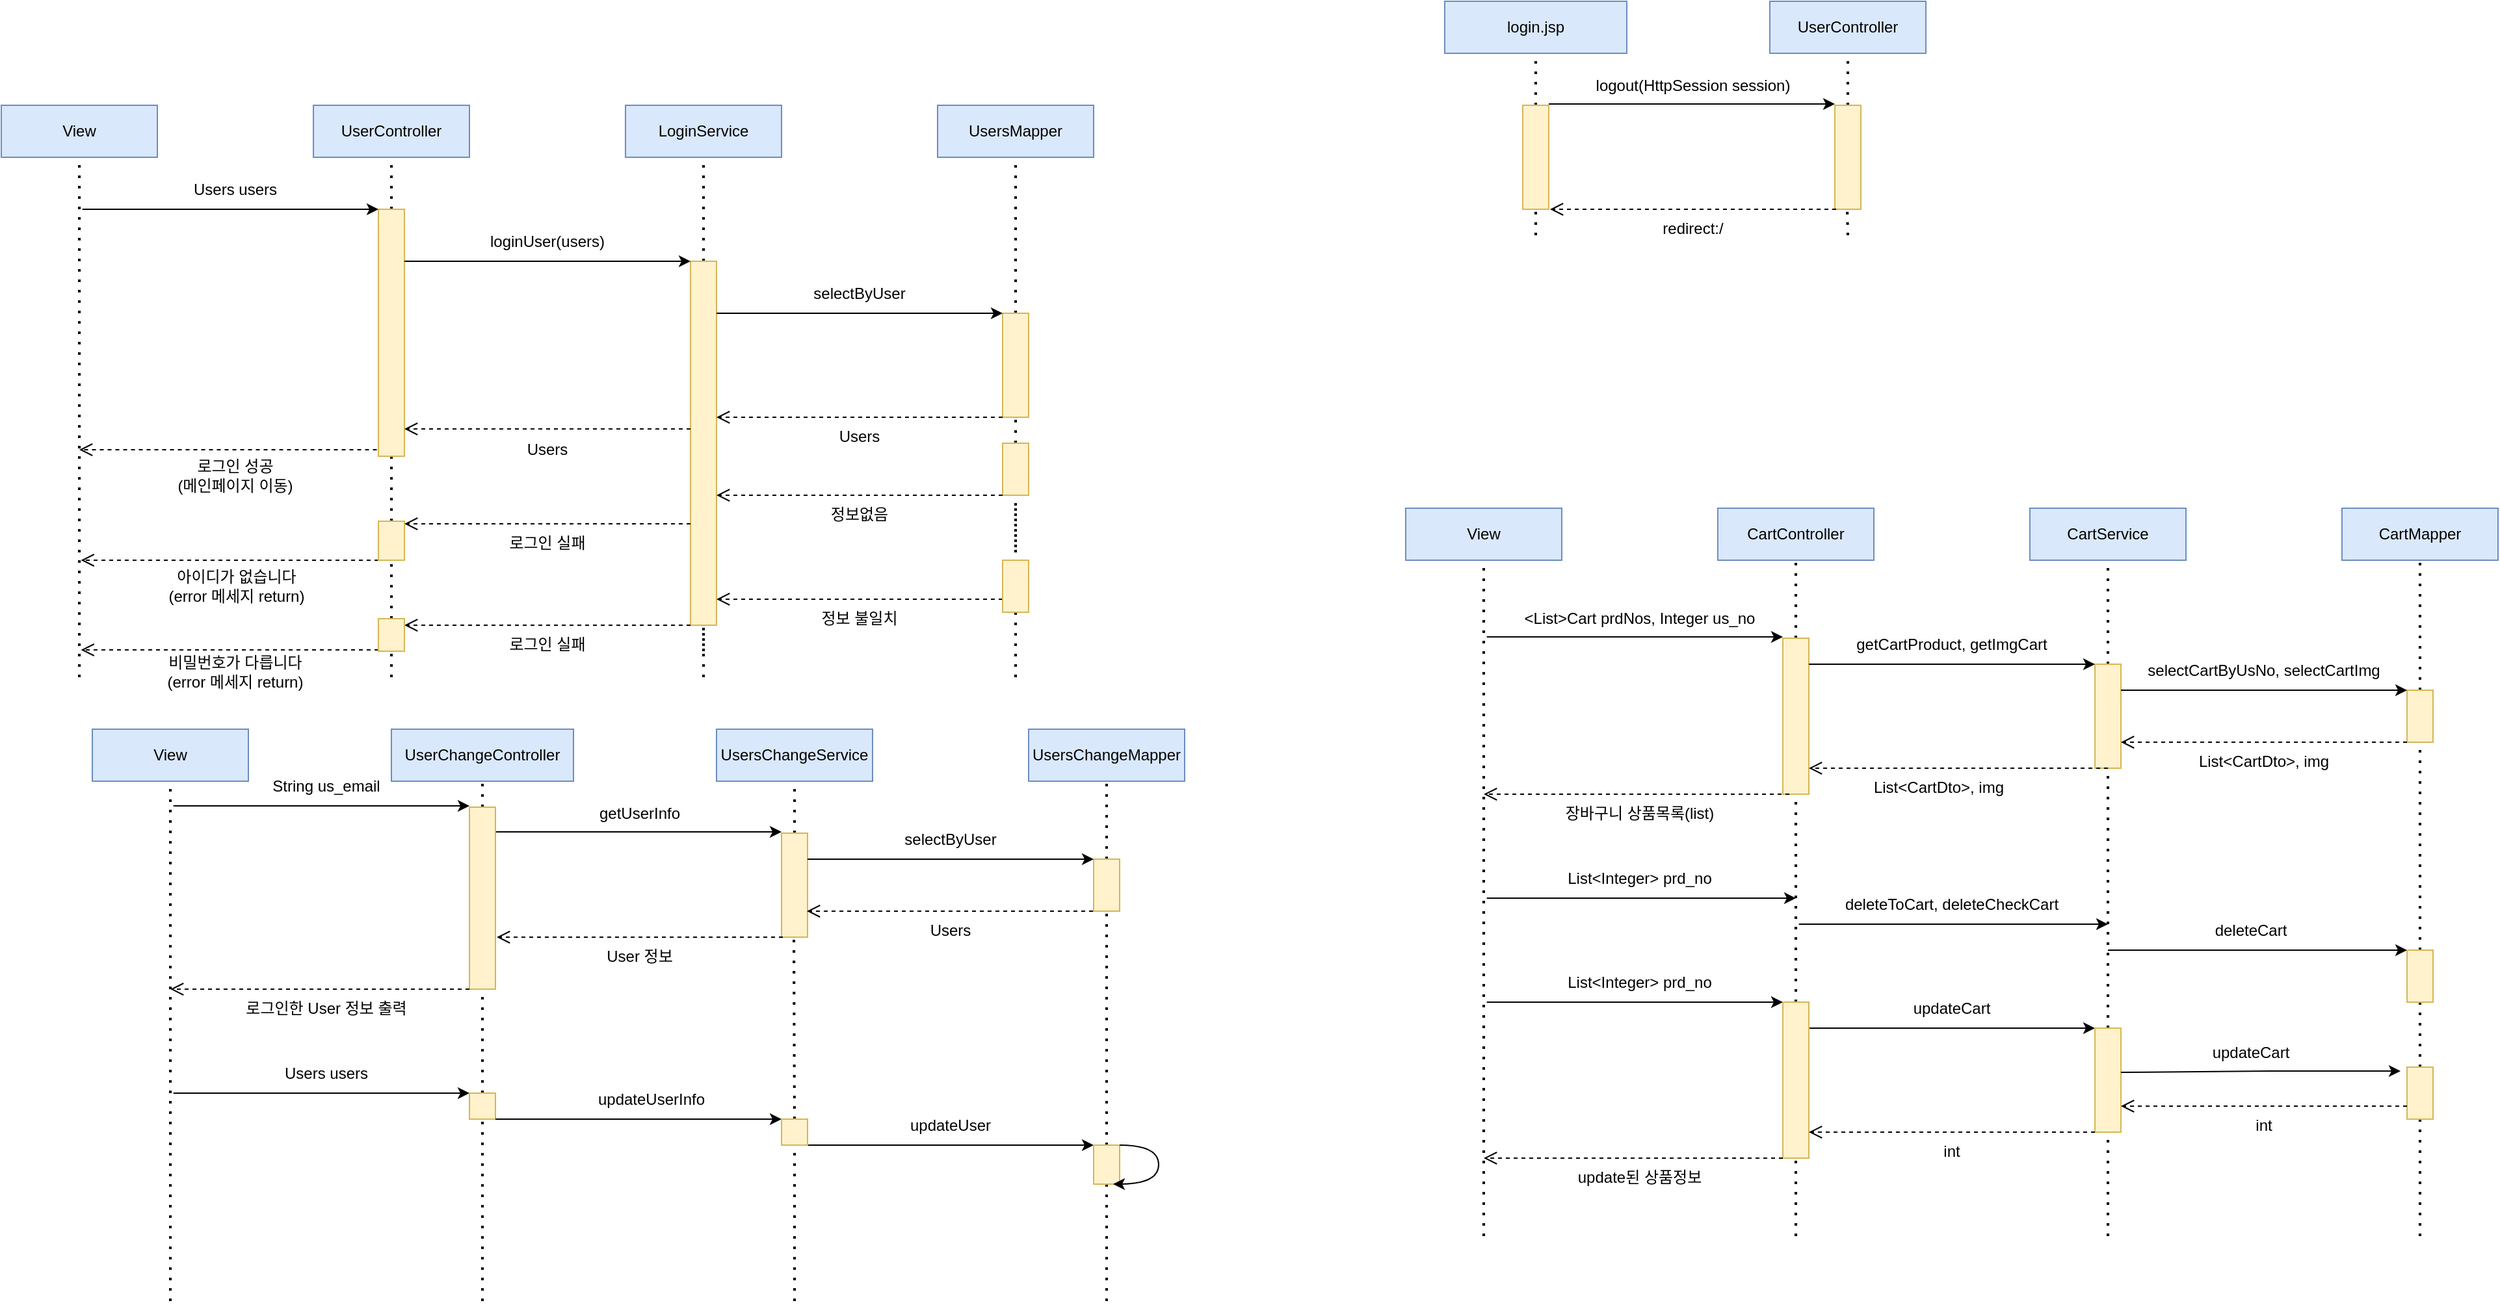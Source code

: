 <mxfile version="21.6.9" type="github">
  <diagram name="Page-1" id="2YBvvXClWsGukQMizWep">
    <mxGraphModel dx="1285" dy="784" grid="1" gridSize="10" guides="1" tooltips="1" connect="1" arrows="1" fold="1" page="1" pageScale="1" pageWidth="850" pageHeight="1100" math="0" shadow="0">
      <root>
        <mxCell id="0" />
        <mxCell id="1" parent="0" />
        <mxCell id="jkgpKAzK2Gz1Cb7kaW0K-112" value="View" style="rounded=0;whiteSpace=wrap;html=1;fillColor=#dae8fc;strokeColor=#6c8ebf;" parent="1" vertex="1">
          <mxGeometry x="1090" y="470" width="120" height="40" as="geometry" />
        </mxCell>
        <mxCell id="jkgpKAzK2Gz1Cb7kaW0K-113" value="" style="endArrow=none;dashed=1;html=1;dashPattern=1 3;strokeWidth=2;rounded=0;entryX=0.5;entryY=1;entryDx=0;entryDy=0;" parent="1" target="jkgpKAzK2Gz1Cb7kaW0K-112" edge="1">
          <mxGeometry width="50" height="50" relative="1" as="geometry">
            <mxPoint x="1150" y="1030" as="sourcePoint" />
            <mxPoint x="1450" y="560" as="targetPoint" />
          </mxGeometry>
        </mxCell>
        <mxCell id="jkgpKAzK2Gz1Cb7kaW0K-114" value="CartController" style="rounded=0;whiteSpace=wrap;html=1;fillColor=#dae8fc;strokeColor=#6c8ebf;" parent="1" vertex="1">
          <mxGeometry x="1330" y="470" width="120" height="40" as="geometry" />
        </mxCell>
        <mxCell id="jkgpKAzK2Gz1Cb7kaW0K-115" value="" style="endArrow=none;dashed=1;html=1;dashPattern=1 3;strokeWidth=2;rounded=0;entryX=0.5;entryY=1;entryDx=0;entryDy=0;" parent="1" source="jkgpKAzK2Gz1Cb7kaW0K-151" target="jkgpKAzK2Gz1Cb7kaW0K-114" edge="1">
          <mxGeometry width="50" height="50" relative="1" as="geometry">
            <mxPoint x="1390" y="1030" as="sourcePoint" />
            <mxPoint x="1690" y="560" as="targetPoint" />
          </mxGeometry>
        </mxCell>
        <mxCell id="jkgpKAzK2Gz1Cb7kaW0K-116" value="CartService" style="rounded=0;whiteSpace=wrap;html=1;fillColor=#dae8fc;strokeColor=#6c8ebf;" parent="1" vertex="1">
          <mxGeometry x="1570" y="470" width="120" height="40" as="geometry" />
        </mxCell>
        <mxCell id="jkgpKAzK2Gz1Cb7kaW0K-117" value="" style="endArrow=none;dashed=1;html=1;dashPattern=1 3;strokeWidth=2;rounded=0;entryX=0.5;entryY=1;entryDx=0;entryDy=0;" parent="1" source="jkgpKAzK2Gz1Cb7kaW0K-122" target="jkgpKAzK2Gz1Cb7kaW0K-116" edge="1">
          <mxGeometry width="50" height="50" relative="1" as="geometry">
            <mxPoint x="1630" y="830" as="sourcePoint" />
            <mxPoint x="1930" y="560" as="targetPoint" />
          </mxGeometry>
        </mxCell>
        <mxCell id="jkgpKAzK2Gz1Cb7kaW0K-118" value="CartMapper" style="rounded=0;whiteSpace=wrap;html=1;fillColor=#dae8fc;strokeColor=#6c8ebf;" parent="1" vertex="1">
          <mxGeometry x="1810" y="470" width="120" height="40" as="geometry" />
        </mxCell>
        <mxCell id="jkgpKAzK2Gz1Cb7kaW0K-119" value="" style="endArrow=none;dashed=1;html=1;dashPattern=1 3;strokeWidth=2;rounded=0;entryX=0.5;entryY=1;entryDx=0;entryDy=0;" parent="1" source="jkgpKAzK2Gz1Cb7kaW0K-124" target="jkgpKAzK2Gz1Cb7kaW0K-118" edge="1">
          <mxGeometry width="50" height="50" relative="1" as="geometry">
            <mxPoint x="1870" y="830" as="sourcePoint" />
            <mxPoint x="2170" y="560" as="targetPoint" />
          </mxGeometry>
        </mxCell>
        <mxCell id="jkgpKAzK2Gz1Cb7kaW0K-120" value="" style="rounded=0;whiteSpace=wrap;html=1;fillColor=#fff2cc;strokeColor=#d6b656;" parent="1" vertex="1">
          <mxGeometry x="1380" y="570" width="20" height="120" as="geometry" />
        </mxCell>
        <mxCell id="jkgpKAzK2Gz1Cb7kaW0K-121" value="" style="endArrow=none;dashed=1;html=1;dashPattern=1 3;strokeWidth=2;rounded=0;entryX=0.5;entryY=1;entryDx=0;entryDy=0;" parent="1" source="jkgpKAzK2Gz1Cb7kaW0K-153" target="jkgpKAzK2Gz1Cb7kaW0K-122" edge="1">
          <mxGeometry width="50" height="50" relative="1" as="geometry">
            <mxPoint x="1630" y="1030" as="sourcePoint" />
            <mxPoint x="1630" y="510" as="targetPoint" />
          </mxGeometry>
        </mxCell>
        <mxCell id="jkgpKAzK2Gz1Cb7kaW0K-122" value="" style="rounded=0;whiteSpace=wrap;html=1;fillColor=#fff2cc;strokeColor=#d6b656;" parent="1" vertex="1">
          <mxGeometry x="1620" y="590" width="20" height="80" as="geometry" />
        </mxCell>
        <mxCell id="jkgpKAzK2Gz1Cb7kaW0K-123" value="" style="endArrow=none;dashed=1;html=1;dashPattern=1 3;strokeWidth=2;rounded=0;entryX=0.5;entryY=1;entryDx=0;entryDy=0;" parent="1" source="jkgpKAzK2Gz1Cb7kaW0K-143" target="jkgpKAzK2Gz1Cb7kaW0K-124" edge="1">
          <mxGeometry width="50" height="50" relative="1" as="geometry">
            <mxPoint x="1870" y="910" as="sourcePoint" />
            <mxPoint x="1870" y="510" as="targetPoint" />
          </mxGeometry>
        </mxCell>
        <mxCell id="jkgpKAzK2Gz1Cb7kaW0K-124" value="" style="rounded=0;whiteSpace=wrap;html=1;fillColor=#fff2cc;strokeColor=#d6b656;" parent="1" vertex="1">
          <mxGeometry x="1860" y="610" width="20" height="40" as="geometry" />
        </mxCell>
        <mxCell id="jkgpKAzK2Gz1Cb7kaW0K-125" value="" style="endArrow=classic;html=1;rounded=0;entryX=-0.117;entryY=0.071;entryDx=0;entryDy=0;entryPerimeter=0;" parent="1" edge="1">
          <mxGeometry width="50" height="50" relative="1" as="geometry">
            <mxPoint x="1152.34" y="569" as="sourcePoint" />
            <mxPoint x="1380.0" y="569.04" as="targetPoint" />
          </mxGeometry>
        </mxCell>
        <mxCell id="jkgpKAzK2Gz1Cb7kaW0K-126" value="" style="endArrow=classic;html=1;rounded=0;entryX=-0.117;entryY=0.071;entryDx=0;entryDy=0;entryPerimeter=0;" parent="1" edge="1">
          <mxGeometry width="50" height="50" relative="1" as="geometry">
            <mxPoint x="1400" y="590" as="sourcePoint" />
            <mxPoint x="1620.0" y="590.04" as="targetPoint" />
          </mxGeometry>
        </mxCell>
        <mxCell id="jkgpKAzK2Gz1Cb7kaW0K-127" value="" style="endArrow=classic;html=1;rounded=0;entryX=-0.117;entryY=0.071;entryDx=0;entryDy=0;entryPerimeter=0;" parent="1" edge="1">
          <mxGeometry width="50" height="50" relative="1" as="geometry">
            <mxPoint x="1640" y="610" as="sourcePoint" />
            <mxPoint x="1860.0" y="610.04" as="targetPoint" />
          </mxGeometry>
        </mxCell>
        <mxCell id="jkgpKAzK2Gz1Cb7kaW0K-128" value="" style="html=1;verticalAlign=bottom;endArrow=open;dashed=1;endSize=8;edgeStyle=elbowEdgeStyle;elbow=vertical;curved=0;rounded=0;" parent="1" edge="1">
          <mxGeometry relative="1" as="geometry">
            <mxPoint x="1860" y="650" as="sourcePoint" />
            <mxPoint x="1640" y="650" as="targetPoint" />
          </mxGeometry>
        </mxCell>
        <mxCell id="jkgpKAzK2Gz1Cb7kaW0K-129" value="" style="html=1;verticalAlign=bottom;endArrow=open;dashed=1;endSize=8;edgeStyle=elbowEdgeStyle;elbow=vertical;curved=0;rounded=0;entryX=0;entryY=0;entryDx=0;entryDy=0;" parent="1" target="jkgpKAzK2Gz1Cb7kaW0K-135" edge="1">
          <mxGeometry relative="1" as="geometry">
            <mxPoint x="1630" y="670" as="sourcePoint" />
            <mxPoint x="1410" y="670" as="targetPoint" />
          </mxGeometry>
        </mxCell>
        <mxCell id="jkgpKAzK2Gz1Cb7kaW0K-130" value="" style="html=1;verticalAlign=bottom;endArrow=open;dashed=1;endSize=8;edgeStyle=elbowEdgeStyle;elbow=vertical;curved=0;rounded=0;exitX=0.25;exitY=1;exitDx=0;exitDy=0;" parent="1" source="jkgpKAzK2Gz1Cb7kaW0K-120" edge="1">
          <mxGeometry relative="1" as="geometry">
            <mxPoint x="1370" y="790" as="sourcePoint" />
            <mxPoint x="1150" y="690" as="targetPoint" />
          </mxGeometry>
        </mxCell>
        <mxCell id="jkgpKAzK2Gz1Cb7kaW0K-131" value="getCartProduct, getImgCart" style="text;strokeColor=none;align=center;fillColor=none;html=1;verticalAlign=middle;whiteSpace=wrap;rounded=0;" parent="1" vertex="1">
          <mxGeometry x="1410" y="560" width="200" height="30" as="geometry" />
        </mxCell>
        <mxCell id="jkgpKAzK2Gz1Cb7kaW0K-132" value="&amp;lt;List&amp;gt;Cart prdNos, Integer us_no" style="text;strokeColor=none;align=center;fillColor=none;html=1;verticalAlign=middle;whiteSpace=wrap;rounded=0;" parent="1" vertex="1">
          <mxGeometry x="1170" y="540" width="200" height="30" as="geometry" />
        </mxCell>
        <mxCell id="jkgpKAzK2Gz1Cb7kaW0K-133" value="selectCartByUsNo,&amp;nbsp;selectCartImg" style="text;strokeColor=none;align=center;fillColor=none;html=1;verticalAlign=middle;whiteSpace=wrap;rounded=0;" parent="1" vertex="1">
          <mxGeometry x="1650" y="580" width="200" height="30" as="geometry" />
        </mxCell>
        <mxCell id="jkgpKAzK2Gz1Cb7kaW0K-134" value="List&amp;lt;CartDto&amp;gt;, img" style="text;strokeColor=none;align=center;fillColor=none;html=1;verticalAlign=middle;whiteSpace=wrap;rounded=0;" parent="1" vertex="1">
          <mxGeometry x="1650" y="650" width="200" height="30" as="geometry" />
        </mxCell>
        <mxCell id="jkgpKAzK2Gz1Cb7kaW0K-135" value="List&amp;lt;CartDto&amp;gt;, img" style="text;strokeColor=none;align=center;fillColor=none;html=1;verticalAlign=middle;whiteSpace=wrap;rounded=0;rotation=0;" parent="1" vertex="1">
          <mxGeometry x="1400" y="670" width="200" height="30" as="geometry" />
        </mxCell>
        <mxCell id="jkgpKAzK2Gz1Cb7kaW0K-136" value="장바구니 상품목록(list)" style="text;strokeColor=none;align=center;fillColor=none;html=1;verticalAlign=middle;whiteSpace=wrap;rounded=0;" parent="1" vertex="1">
          <mxGeometry x="1170" y="690" width="200" height="30" as="geometry" />
        </mxCell>
        <mxCell id="jkgpKAzK2Gz1Cb7kaW0K-137" value="" style="endArrow=classic;html=1;rounded=0;" parent="1" edge="1">
          <mxGeometry width="50" height="50" relative="1" as="geometry">
            <mxPoint x="1152.34" y="770" as="sourcePoint" />
            <mxPoint x="1390" y="770" as="targetPoint" />
          </mxGeometry>
        </mxCell>
        <mxCell id="jkgpKAzK2Gz1Cb7kaW0K-138" value="List&amp;lt;Integer&amp;gt; prd_no" style="text;strokeColor=none;align=center;fillColor=none;html=1;verticalAlign=middle;whiteSpace=wrap;rounded=0;" parent="1" vertex="1">
          <mxGeometry x="1170" y="820" width="200" height="30" as="geometry" />
        </mxCell>
        <mxCell id="jkgpKAzK2Gz1Cb7kaW0K-139" value="" style="endArrow=classic;html=1;rounded=0;" parent="1" edge="1">
          <mxGeometry width="50" height="50" relative="1" as="geometry">
            <mxPoint x="1392.34" y="790" as="sourcePoint" />
            <mxPoint x="1630" y="790" as="targetPoint" />
          </mxGeometry>
        </mxCell>
        <mxCell id="jkgpKAzK2Gz1Cb7kaW0K-140" value="deleteToCart,&amp;nbsp;deleteCheckCart" style="text;strokeColor=none;align=center;fillColor=none;html=1;verticalAlign=middle;whiteSpace=wrap;rounded=0;" parent="1" vertex="1">
          <mxGeometry x="1410" y="760" width="200" height="30" as="geometry" />
        </mxCell>
        <mxCell id="jkgpKAzK2Gz1Cb7kaW0K-141" value="" style="endArrow=classic;html=1;rounded=0;entryX=0;entryY=0;entryDx=0;entryDy=0;" parent="1" edge="1">
          <mxGeometry width="50" height="50" relative="1" as="geometry">
            <mxPoint x="1630" y="810" as="sourcePoint" />
            <mxPoint x="1860" y="810" as="targetPoint" />
            <Array as="points">
              <mxPoint x="1760" y="810" />
            </Array>
          </mxGeometry>
        </mxCell>
        <mxCell id="jkgpKAzK2Gz1Cb7kaW0K-142" value="" style="endArrow=none;dashed=1;html=1;dashPattern=1 3;strokeWidth=2;rounded=0;entryX=0.5;entryY=1;entryDx=0;entryDy=0;" parent="1" source="jkgpKAzK2Gz1Cb7kaW0K-155" target="jkgpKAzK2Gz1Cb7kaW0K-143" edge="1">
          <mxGeometry width="50" height="50" relative="1" as="geometry">
            <mxPoint x="1870" y="1030" as="sourcePoint" />
            <mxPoint x="1870" y="650" as="targetPoint" />
          </mxGeometry>
        </mxCell>
        <mxCell id="jkgpKAzK2Gz1Cb7kaW0K-143" value="" style="rounded=0;whiteSpace=wrap;html=1;fillColor=#fff2cc;strokeColor=#d6b656;" parent="1" vertex="1">
          <mxGeometry x="1860" y="810" width="20" height="40" as="geometry" />
        </mxCell>
        <mxCell id="jkgpKAzK2Gz1Cb7kaW0K-144" value="deleteCart" style="text;strokeColor=none;align=center;fillColor=none;html=1;verticalAlign=middle;whiteSpace=wrap;rounded=0;" parent="1" vertex="1">
          <mxGeometry x="1640" y="780" width="200" height="30" as="geometry" />
        </mxCell>
        <mxCell id="jkgpKAzK2Gz1Cb7kaW0K-145" value="" style="endArrow=classic;html=1;rounded=0;" parent="1" edge="1">
          <mxGeometry width="50" height="50" relative="1" as="geometry">
            <mxPoint x="1152.34" y="850" as="sourcePoint" />
            <mxPoint x="1380" y="850" as="targetPoint" />
          </mxGeometry>
        </mxCell>
        <mxCell id="jkgpKAzK2Gz1Cb7kaW0K-146" value="" style="endArrow=classic;html=1;rounded=0;" parent="1" edge="1">
          <mxGeometry width="50" height="50" relative="1" as="geometry">
            <mxPoint x="1400" y="870" as="sourcePoint" />
            <mxPoint x="1620" y="870" as="targetPoint" />
          </mxGeometry>
        </mxCell>
        <mxCell id="jkgpKAzK2Gz1Cb7kaW0K-147" value="updateCart" style="text;strokeColor=none;align=center;fillColor=none;html=1;verticalAlign=middle;whiteSpace=wrap;rounded=0;" parent="1" vertex="1">
          <mxGeometry x="1410" y="840" width="200" height="30" as="geometry" />
        </mxCell>
        <mxCell id="jkgpKAzK2Gz1Cb7kaW0K-148" value="updateCart" style="text;strokeColor=none;align=center;fillColor=none;html=1;verticalAlign=middle;whiteSpace=wrap;rounded=0;" parent="1" vertex="1">
          <mxGeometry x="1640" y="874" width="200" height="30" as="geometry" />
        </mxCell>
        <mxCell id="jkgpKAzK2Gz1Cb7kaW0K-149" value="List&amp;lt;Integer&amp;gt; prd_no" style="text;strokeColor=none;align=center;fillColor=none;html=1;verticalAlign=middle;whiteSpace=wrap;rounded=0;" parent="1" vertex="1">
          <mxGeometry x="1170" y="740" width="200" height="30" as="geometry" />
        </mxCell>
        <mxCell id="jkgpKAzK2Gz1Cb7kaW0K-150" value="" style="endArrow=none;dashed=1;html=1;dashPattern=1 3;strokeWidth=2;rounded=0;entryX=0.5;entryY=1;entryDx=0;entryDy=0;" parent="1" target="jkgpKAzK2Gz1Cb7kaW0K-151" edge="1">
          <mxGeometry width="50" height="50" relative="1" as="geometry">
            <mxPoint x="1390" y="1030" as="sourcePoint" />
            <mxPoint x="1390" y="510" as="targetPoint" />
          </mxGeometry>
        </mxCell>
        <mxCell id="jkgpKAzK2Gz1Cb7kaW0K-151" value="" style="rounded=0;whiteSpace=wrap;html=1;fillColor=#fff2cc;strokeColor=#d6b656;" parent="1" vertex="1">
          <mxGeometry x="1380" y="850" width="20" height="120" as="geometry" />
        </mxCell>
        <mxCell id="jkgpKAzK2Gz1Cb7kaW0K-152" value="" style="endArrow=none;dashed=1;html=1;dashPattern=1 3;strokeWidth=2;rounded=0;entryX=0.5;entryY=1;entryDx=0;entryDy=0;" parent="1" target="jkgpKAzK2Gz1Cb7kaW0K-153" edge="1">
          <mxGeometry width="50" height="50" relative="1" as="geometry">
            <mxPoint x="1630" y="1030" as="sourcePoint" />
            <mxPoint x="1630" y="670" as="targetPoint" />
          </mxGeometry>
        </mxCell>
        <mxCell id="jkgpKAzK2Gz1Cb7kaW0K-153" value="" style="rounded=0;whiteSpace=wrap;html=1;fillColor=#fff2cc;strokeColor=#d6b656;" parent="1" vertex="1">
          <mxGeometry x="1620" y="870" width="20" height="80" as="geometry" />
        </mxCell>
        <mxCell id="jkgpKAzK2Gz1Cb7kaW0K-154" value="" style="endArrow=none;dashed=1;html=1;dashPattern=1 3;strokeWidth=2;rounded=0;entryX=0.5;entryY=1;entryDx=0;entryDy=0;" parent="1" target="jkgpKAzK2Gz1Cb7kaW0K-155" edge="1">
          <mxGeometry width="50" height="50" relative="1" as="geometry">
            <mxPoint x="1870" y="1030" as="sourcePoint" />
            <mxPoint x="1870" y="850" as="targetPoint" />
          </mxGeometry>
        </mxCell>
        <mxCell id="jkgpKAzK2Gz1Cb7kaW0K-155" value="" style="rounded=0;whiteSpace=wrap;html=1;fillColor=#fff2cc;strokeColor=#d6b656;" parent="1" vertex="1">
          <mxGeometry x="1860" y="900" width="20" height="40" as="geometry" />
        </mxCell>
        <mxCell id="jkgpKAzK2Gz1Cb7kaW0K-156" value="" style="endArrow=classic;html=1;rounded=0;entryX=0;entryY=0;entryDx=0;entryDy=0;" parent="1" edge="1">
          <mxGeometry width="50" height="50" relative="1" as="geometry">
            <mxPoint x="1640" y="904" as="sourcePoint" />
            <mxPoint x="1855" y="903" as="targetPoint" />
            <Array as="points">
              <mxPoint x="1755" y="903" />
            </Array>
          </mxGeometry>
        </mxCell>
        <mxCell id="jkgpKAzK2Gz1Cb7kaW0K-157" value="" style="html=1;verticalAlign=bottom;endArrow=open;dashed=1;endSize=8;edgeStyle=elbowEdgeStyle;elbow=vertical;curved=0;rounded=0;" parent="1" edge="1">
          <mxGeometry relative="1" as="geometry">
            <mxPoint x="1860" y="930" as="sourcePoint" />
            <mxPoint x="1640" y="930" as="targetPoint" />
          </mxGeometry>
        </mxCell>
        <mxCell id="jkgpKAzK2Gz1Cb7kaW0K-158" value="int" style="text;strokeColor=none;align=center;fillColor=none;html=1;verticalAlign=middle;whiteSpace=wrap;rounded=0;" parent="1" vertex="1">
          <mxGeometry x="1650" y="930" width="200" height="30" as="geometry" />
        </mxCell>
        <mxCell id="jkgpKAzK2Gz1Cb7kaW0K-159" value="" style="html=1;verticalAlign=bottom;endArrow=open;dashed=1;endSize=8;edgeStyle=elbowEdgeStyle;elbow=vertical;curved=0;rounded=0;" parent="1" edge="1">
          <mxGeometry relative="1" as="geometry">
            <mxPoint x="1620" y="950" as="sourcePoint" />
            <mxPoint x="1400" y="950" as="targetPoint" />
          </mxGeometry>
        </mxCell>
        <mxCell id="jkgpKAzK2Gz1Cb7kaW0K-160" value="int" style="text;strokeColor=none;align=center;fillColor=none;html=1;verticalAlign=middle;whiteSpace=wrap;rounded=0;" parent="1" vertex="1">
          <mxGeometry x="1410" y="950" width="200" height="30" as="geometry" />
        </mxCell>
        <mxCell id="jkgpKAzK2Gz1Cb7kaW0K-161" value="" style="html=1;verticalAlign=bottom;endArrow=open;dashed=1;endSize=8;edgeStyle=elbowEdgeStyle;elbow=vertical;curved=0;rounded=0;" parent="1" edge="1">
          <mxGeometry relative="1" as="geometry">
            <mxPoint x="1380" y="970" as="sourcePoint" />
            <mxPoint x="1150" y="970" as="targetPoint" />
          </mxGeometry>
        </mxCell>
        <mxCell id="jkgpKAzK2Gz1Cb7kaW0K-162" value="update된 상품정보" style="text;strokeColor=none;align=center;fillColor=none;html=1;verticalAlign=middle;whiteSpace=wrap;rounded=0;" parent="1" vertex="1">
          <mxGeometry x="1170" y="970" width="200" height="30" as="geometry" />
        </mxCell>
        <mxCell id="jkgpKAzK2Gz1Cb7kaW0K-163" value="View" style="rounded=0;whiteSpace=wrap;html=1;fillColor=#dae8fc;strokeColor=#6c8ebf;" parent="1" vertex="1">
          <mxGeometry x="10" y="160" width="120" height="40" as="geometry" />
        </mxCell>
        <mxCell id="jkgpKAzK2Gz1Cb7kaW0K-164" value="" style="endArrow=none;dashed=1;html=1;dashPattern=1 3;strokeWidth=2;rounded=0;entryX=0.5;entryY=1;entryDx=0;entryDy=0;" parent="1" target="jkgpKAzK2Gz1Cb7kaW0K-163" edge="1">
          <mxGeometry width="50" height="50" relative="1" as="geometry">
            <mxPoint x="70" y="600" as="sourcePoint" />
            <mxPoint x="370" y="250" as="targetPoint" />
          </mxGeometry>
        </mxCell>
        <mxCell id="jkgpKAzK2Gz1Cb7kaW0K-165" value="UserController" style="rounded=0;whiteSpace=wrap;html=1;fillColor=#dae8fc;strokeColor=#6c8ebf;" parent="1" vertex="1">
          <mxGeometry x="250" y="160" width="120" height="40" as="geometry" />
        </mxCell>
        <mxCell id="jkgpKAzK2Gz1Cb7kaW0K-166" value="" style="endArrow=none;dashed=1;html=1;dashPattern=1 3;strokeWidth=2;rounded=0;entryX=0.5;entryY=1;entryDx=0;entryDy=0;" parent="1" source="jkgpKAzK2Gz1Cb7kaW0K-247" target="jkgpKAzK2Gz1Cb7kaW0K-165" edge="1">
          <mxGeometry width="50" height="50" relative="1" as="geometry">
            <mxPoint x="310" y="600" as="sourcePoint" />
            <mxPoint x="610" y="250" as="targetPoint" />
          </mxGeometry>
        </mxCell>
        <mxCell id="jkgpKAzK2Gz1Cb7kaW0K-167" value="LoginService" style="rounded=0;whiteSpace=wrap;html=1;fillColor=#dae8fc;strokeColor=#6c8ebf;" parent="1" vertex="1">
          <mxGeometry x="490" y="160" width="120" height="40" as="geometry" />
        </mxCell>
        <mxCell id="jkgpKAzK2Gz1Cb7kaW0K-168" value="" style="endArrow=none;dashed=1;html=1;dashPattern=1 3;strokeWidth=2;rounded=0;entryX=0.5;entryY=1;entryDx=0;entryDy=0;" parent="1" source="jkgpKAzK2Gz1Cb7kaW0K-173" target="jkgpKAzK2Gz1Cb7kaW0K-167" edge="1">
          <mxGeometry width="50" height="50" relative="1" as="geometry">
            <mxPoint x="550" y="520" as="sourcePoint" />
            <mxPoint x="850" y="250" as="targetPoint" />
          </mxGeometry>
        </mxCell>
        <mxCell id="jkgpKAzK2Gz1Cb7kaW0K-169" value="UsersMapper" style="rounded=0;whiteSpace=wrap;html=1;fillColor=#dae8fc;strokeColor=#6c8ebf;" parent="1" vertex="1">
          <mxGeometry x="730" y="160" width="120" height="40" as="geometry" />
        </mxCell>
        <mxCell id="jkgpKAzK2Gz1Cb7kaW0K-170" value="" style="endArrow=none;dashed=1;html=1;dashPattern=1 3;strokeWidth=2;rounded=0;entryX=0.5;entryY=1;entryDx=0;entryDy=0;" parent="1" source="jkgpKAzK2Gz1Cb7kaW0K-175" target="jkgpKAzK2Gz1Cb7kaW0K-169" edge="1">
          <mxGeometry width="50" height="50" relative="1" as="geometry">
            <mxPoint x="790" y="520" as="sourcePoint" />
            <mxPoint x="1090" y="250" as="targetPoint" />
          </mxGeometry>
        </mxCell>
        <mxCell id="jkgpKAzK2Gz1Cb7kaW0K-171" value="" style="rounded=0;whiteSpace=wrap;html=1;fillColor=#fff2cc;strokeColor=#d6b656;" parent="1" vertex="1">
          <mxGeometry x="300" y="240" width="20" height="190" as="geometry" />
        </mxCell>
        <mxCell id="jkgpKAzK2Gz1Cb7kaW0K-172" value="" style="endArrow=none;dashed=1;html=1;dashPattern=1 3;strokeWidth=2;rounded=0;entryX=0.5;entryY=1;entryDx=0;entryDy=0;" parent="1" target="jkgpKAzK2Gz1Cb7kaW0K-173" edge="1">
          <mxGeometry width="50" height="50" relative="1" as="geometry">
            <mxPoint x="550" y="580" as="sourcePoint" />
            <mxPoint x="550" y="200" as="targetPoint" />
          </mxGeometry>
        </mxCell>
        <mxCell id="jkgpKAzK2Gz1Cb7kaW0K-173" value="" style="rounded=0;whiteSpace=wrap;html=1;fillColor=#fff2cc;strokeColor=#d6b656;" parent="1" vertex="1">
          <mxGeometry x="540" y="280" width="20" height="280" as="geometry" />
        </mxCell>
        <mxCell id="jkgpKAzK2Gz1Cb7kaW0K-174" value="" style="endArrow=none;dashed=1;html=1;dashPattern=1 3;strokeWidth=2;rounded=0;entryX=0.5;entryY=1;entryDx=0;entryDy=0;" parent="1" source="jkgpKAzK2Gz1Cb7kaW0K-189" target="jkgpKAzK2Gz1Cb7kaW0K-175" edge="1">
          <mxGeometry width="50" height="50" relative="1" as="geometry">
            <mxPoint x="790" y="520" as="sourcePoint" />
            <mxPoint x="790" y="200" as="targetPoint" />
          </mxGeometry>
        </mxCell>
        <mxCell id="jkgpKAzK2Gz1Cb7kaW0K-175" value="" style="rounded=0;whiteSpace=wrap;html=1;fillColor=#fff2cc;strokeColor=#d6b656;" parent="1" vertex="1">
          <mxGeometry x="780" y="320" width="20" height="80" as="geometry" />
        </mxCell>
        <mxCell id="jkgpKAzK2Gz1Cb7kaW0K-176" value="" style="endArrow=classic;html=1;rounded=0;entryX=-0.117;entryY=0.071;entryDx=0;entryDy=0;entryPerimeter=0;" parent="1" edge="1">
          <mxGeometry width="50" height="50" relative="1" as="geometry">
            <mxPoint x="72.34" y="240" as="sourcePoint" />
            <mxPoint x="300.0" y="240.04" as="targetPoint" />
          </mxGeometry>
        </mxCell>
        <mxCell id="jkgpKAzK2Gz1Cb7kaW0K-177" value="" style="endArrow=classic;html=1;rounded=0;entryX=-0.117;entryY=0.071;entryDx=0;entryDy=0;entryPerimeter=0;" parent="1" edge="1">
          <mxGeometry width="50" height="50" relative="1" as="geometry">
            <mxPoint x="320" y="280" as="sourcePoint" />
            <mxPoint x="540.0" y="280.04" as="targetPoint" />
          </mxGeometry>
        </mxCell>
        <mxCell id="jkgpKAzK2Gz1Cb7kaW0K-178" value="" style="endArrow=classic;html=1;rounded=0;entryX=-0.117;entryY=0.071;entryDx=0;entryDy=0;entryPerimeter=0;" parent="1" edge="1">
          <mxGeometry width="50" height="50" relative="1" as="geometry">
            <mxPoint x="560" y="320" as="sourcePoint" />
            <mxPoint x="780.0" y="320.04" as="targetPoint" />
          </mxGeometry>
        </mxCell>
        <mxCell id="jkgpKAzK2Gz1Cb7kaW0K-179" value="" style="html=1;verticalAlign=bottom;endArrow=open;dashed=1;endSize=8;edgeStyle=elbowEdgeStyle;elbow=vertical;curved=0;rounded=0;" parent="1" edge="1">
          <mxGeometry relative="1" as="geometry">
            <mxPoint x="780" y="400" as="sourcePoint" />
            <mxPoint x="560" y="400" as="targetPoint" />
          </mxGeometry>
        </mxCell>
        <mxCell id="jkgpKAzK2Gz1Cb7kaW0K-180" value="" style="html=1;verticalAlign=bottom;endArrow=open;dashed=1;endSize=8;edgeStyle=elbowEdgeStyle;elbow=vertical;curved=0;rounded=0;" parent="1" edge="1">
          <mxGeometry relative="1" as="geometry">
            <mxPoint x="540" y="409" as="sourcePoint" />
            <mxPoint x="320" y="409" as="targetPoint" />
          </mxGeometry>
        </mxCell>
        <mxCell id="jkgpKAzK2Gz1Cb7kaW0K-181" value="" style="html=1;verticalAlign=bottom;endArrow=open;dashed=1;endSize=8;edgeStyle=elbowEdgeStyle;elbow=vertical;curved=0;rounded=0;" parent="1" edge="1">
          <mxGeometry relative="1" as="geometry">
            <mxPoint x="298.75" y="425" as="sourcePoint" />
            <mxPoint x="70" y="425" as="targetPoint" />
          </mxGeometry>
        </mxCell>
        <mxCell id="jkgpKAzK2Gz1Cb7kaW0K-182" value="loginUser(users)" style="text;strokeColor=none;align=center;fillColor=none;html=1;verticalAlign=middle;whiteSpace=wrap;rounded=0;" parent="1" vertex="1">
          <mxGeometry x="330" y="250" width="200" height="30" as="geometry" />
        </mxCell>
        <mxCell id="jkgpKAzK2Gz1Cb7kaW0K-183" value="selectByUser" style="text;strokeColor=none;align=center;fillColor=none;html=1;verticalAlign=middle;whiteSpace=wrap;rounded=0;" parent="1" vertex="1">
          <mxGeometry x="570" y="290" width="200" height="30" as="geometry" />
        </mxCell>
        <mxCell id="jkgpKAzK2Gz1Cb7kaW0K-184" value="Users" style="text;strokeColor=none;align=center;fillColor=none;html=1;verticalAlign=middle;whiteSpace=wrap;rounded=0;" parent="1" vertex="1">
          <mxGeometry x="570" y="400" width="200" height="30" as="geometry" />
        </mxCell>
        <mxCell id="jkgpKAzK2Gz1Cb7kaW0K-185" value="Users users" style="text;strokeColor=none;align=center;fillColor=none;html=1;verticalAlign=middle;whiteSpace=wrap;rounded=0;" parent="1" vertex="1">
          <mxGeometry x="90" y="210" width="200" height="30" as="geometry" />
        </mxCell>
        <mxCell id="jkgpKAzK2Gz1Cb7kaW0K-186" value="로그인 성공&lt;br&gt;(메인페이지 이동)" style="text;strokeColor=none;align=center;fillColor=none;html=1;verticalAlign=middle;whiteSpace=wrap;rounded=0;" parent="1" vertex="1">
          <mxGeometry x="90" y="430" width="200" height="30" as="geometry" />
        </mxCell>
        <mxCell id="jkgpKAzK2Gz1Cb7kaW0K-187" value="Users" style="text;strokeColor=none;align=center;fillColor=none;html=1;verticalAlign=middle;whiteSpace=wrap;rounded=0;" parent="1" vertex="1">
          <mxGeometry x="330" y="410" width="200" height="30" as="geometry" />
        </mxCell>
        <mxCell id="jkgpKAzK2Gz1Cb7kaW0K-188" value="" style="endArrow=none;dashed=1;html=1;dashPattern=1 3;strokeWidth=2;rounded=0;entryX=0.5;entryY=1;entryDx=0;entryDy=0;" parent="1" edge="1">
          <mxGeometry width="50" height="50" relative="1" as="geometry">
            <mxPoint x="790" y="500" as="sourcePoint" />
            <mxPoint x="790" y="450" as="targetPoint" />
          </mxGeometry>
        </mxCell>
        <mxCell id="jkgpKAzK2Gz1Cb7kaW0K-189" value="" style="rounded=0;whiteSpace=wrap;html=1;fillColor=#fff2cc;strokeColor=#d6b656;" parent="1" vertex="1">
          <mxGeometry x="780" y="420" width="20" height="40" as="geometry" />
        </mxCell>
        <mxCell id="jkgpKAzK2Gz1Cb7kaW0K-190" value="" style="endArrow=none;dashed=1;html=1;dashPattern=1 3;strokeWidth=2;rounded=0;entryX=0.5;entryY=1;entryDx=0;entryDy=0;" parent="1" edge="1">
          <mxGeometry width="50" height="50" relative="1" as="geometry">
            <mxPoint x="790" y="600" as="sourcePoint" />
            <mxPoint x="790" y="470" as="targetPoint" />
          </mxGeometry>
        </mxCell>
        <mxCell id="jkgpKAzK2Gz1Cb7kaW0K-191" value="" style="html=1;verticalAlign=bottom;endArrow=open;dashed=1;endSize=8;edgeStyle=elbowEdgeStyle;elbow=vertical;curved=0;rounded=0;" parent="1" edge="1">
          <mxGeometry relative="1" as="geometry">
            <mxPoint x="780" y="460" as="sourcePoint" />
            <mxPoint x="560" y="460" as="targetPoint" />
          </mxGeometry>
        </mxCell>
        <mxCell id="jkgpKAzK2Gz1Cb7kaW0K-192" value="정보없음" style="text;strokeColor=none;align=center;fillColor=none;html=1;verticalAlign=middle;whiteSpace=wrap;rounded=0;" parent="1" vertex="1">
          <mxGeometry x="570" y="460" width="200" height="30" as="geometry" />
        </mxCell>
        <mxCell id="jkgpKAzK2Gz1Cb7kaW0K-193" value="" style="html=1;verticalAlign=bottom;endArrow=open;dashed=1;endSize=8;edgeStyle=elbowEdgeStyle;elbow=vertical;curved=0;rounded=0;" parent="1" edge="1">
          <mxGeometry relative="1" as="geometry">
            <mxPoint x="780" y="540" as="sourcePoint" />
            <mxPoint x="560" y="540" as="targetPoint" />
          </mxGeometry>
        </mxCell>
        <mxCell id="jkgpKAzK2Gz1Cb7kaW0K-194" value="정보 불일치" style="text;strokeColor=none;align=center;fillColor=none;html=1;verticalAlign=middle;whiteSpace=wrap;rounded=0;" parent="1" vertex="1">
          <mxGeometry x="570" y="540" width="200" height="30" as="geometry" />
        </mxCell>
        <mxCell id="jkgpKAzK2Gz1Cb7kaW0K-195" value="" style="html=1;verticalAlign=bottom;endArrow=open;dashed=1;endSize=8;edgeStyle=elbowEdgeStyle;elbow=vertical;curved=0;rounded=0;" parent="1" edge="1">
          <mxGeometry relative="1" as="geometry">
            <mxPoint x="540" y="482" as="sourcePoint" />
            <mxPoint x="320" y="482" as="targetPoint" />
          </mxGeometry>
        </mxCell>
        <mxCell id="jkgpKAzK2Gz1Cb7kaW0K-196" value="로그인 실패" style="text;strokeColor=none;align=center;fillColor=none;html=1;verticalAlign=middle;whiteSpace=wrap;rounded=0;" parent="1" vertex="1">
          <mxGeometry x="330" y="482" width="200" height="30" as="geometry" />
        </mxCell>
        <mxCell id="jkgpKAzK2Gz1Cb7kaW0K-197" value="" style="endArrow=none;dashed=1;html=1;dashPattern=1 3;strokeWidth=2;rounded=0;entryX=0.5;entryY=1;entryDx=0;entryDy=0;" parent="1" edge="1">
          <mxGeometry width="50" height="50" relative="1" as="geometry">
            <mxPoint x="550" y="600" as="sourcePoint" />
            <mxPoint x="550" y="560" as="targetPoint" />
          </mxGeometry>
        </mxCell>
        <mxCell id="jkgpKAzK2Gz1Cb7kaW0K-198" value="" style="html=1;verticalAlign=bottom;endArrow=open;dashed=1;endSize=8;edgeStyle=elbowEdgeStyle;elbow=vertical;curved=0;rounded=0;" parent="1" edge="1">
          <mxGeometry relative="1" as="geometry">
            <mxPoint x="540" y="560" as="sourcePoint" />
            <mxPoint x="320" y="560" as="targetPoint" />
          </mxGeometry>
        </mxCell>
        <mxCell id="jkgpKAzK2Gz1Cb7kaW0K-199" value="로그인 실패" style="text;strokeColor=none;align=center;fillColor=none;html=1;verticalAlign=middle;whiteSpace=wrap;rounded=0;" parent="1" vertex="1">
          <mxGeometry x="330" y="560" width="200" height="30" as="geometry" />
        </mxCell>
        <mxCell id="jkgpKAzK2Gz1Cb7kaW0K-200" value="" style="html=1;verticalAlign=bottom;endArrow=open;dashed=1;endSize=8;edgeStyle=elbowEdgeStyle;elbow=vertical;curved=0;rounded=0;" parent="1" edge="1">
          <mxGeometry relative="1" as="geometry">
            <mxPoint x="300" y="510" as="sourcePoint" />
            <mxPoint x="71.25" y="510" as="targetPoint" />
          </mxGeometry>
        </mxCell>
        <mxCell id="jkgpKAzK2Gz1Cb7kaW0K-201" value="아이디가 없습니다&lt;br&gt;(error 메세지 return)" style="text;strokeColor=none;align=center;fillColor=none;html=1;verticalAlign=middle;whiteSpace=wrap;rounded=0;" parent="1" vertex="1">
          <mxGeometry x="91.25" y="515" width="200" height="30" as="geometry" />
        </mxCell>
        <mxCell id="jkgpKAzK2Gz1Cb7kaW0K-202" value="" style="html=1;verticalAlign=bottom;endArrow=open;dashed=1;endSize=8;edgeStyle=elbowEdgeStyle;elbow=vertical;curved=0;rounded=0;" parent="1" edge="1">
          <mxGeometry relative="1" as="geometry">
            <mxPoint x="300" y="579" as="sourcePoint" />
            <mxPoint x="71.25" y="579" as="targetPoint" />
          </mxGeometry>
        </mxCell>
        <mxCell id="jkgpKAzK2Gz1Cb7kaW0K-203" value="비밀번호가 다릅니다&lt;br&gt;(error 메세지 return)" style="text;strokeColor=none;align=center;fillColor=none;html=1;verticalAlign=middle;whiteSpace=wrap;rounded=0;" parent="1" vertex="1">
          <mxGeometry x="90" y="581" width="200" height="30" as="geometry" />
        </mxCell>
        <mxCell id="jkgpKAzK2Gz1Cb7kaW0K-204" value="" style="rounded=0;whiteSpace=wrap;html=1;fillColor=#fff2cc;strokeColor=#d6b656;" parent="1" vertex="1">
          <mxGeometry x="780" y="510" width="20" height="40" as="geometry" />
        </mxCell>
        <mxCell id="jkgpKAzK2Gz1Cb7kaW0K-205" value="View" style="rounded=0;whiteSpace=wrap;html=1;fillColor=#dae8fc;strokeColor=#6c8ebf;" parent="1" vertex="1">
          <mxGeometry x="80" y="640" width="120" height="40" as="geometry" />
        </mxCell>
        <mxCell id="jkgpKAzK2Gz1Cb7kaW0K-206" value="" style="endArrow=none;dashed=1;html=1;dashPattern=1 3;strokeWidth=2;rounded=0;entryX=0.5;entryY=1;entryDx=0;entryDy=0;" parent="1" target="jkgpKAzK2Gz1Cb7kaW0K-205" edge="1">
          <mxGeometry width="50" height="50" relative="1" as="geometry">
            <mxPoint x="140" y="1080" as="sourcePoint" />
            <mxPoint x="440" y="730" as="targetPoint" />
          </mxGeometry>
        </mxCell>
        <mxCell id="jkgpKAzK2Gz1Cb7kaW0K-207" value="UserChangeController" style="rounded=0;whiteSpace=wrap;html=1;fillColor=#dae8fc;strokeColor=#6c8ebf;" parent="1" vertex="1">
          <mxGeometry x="310" y="640" width="140" height="40" as="geometry" />
        </mxCell>
        <mxCell id="jkgpKAzK2Gz1Cb7kaW0K-208" value="" style="endArrow=none;dashed=1;html=1;dashPattern=1 3;strokeWidth=2;rounded=0;entryX=0.5;entryY=1;entryDx=0;entryDy=0;" parent="1" source="jkgpKAzK2Gz1Cb7kaW0K-232" target="jkgpKAzK2Gz1Cb7kaW0K-207" edge="1">
          <mxGeometry width="50" height="50" relative="1" as="geometry">
            <mxPoint x="380" y="1000" as="sourcePoint" />
            <mxPoint x="680" y="730" as="targetPoint" />
          </mxGeometry>
        </mxCell>
        <mxCell id="jkgpKAzK2Gz1Cb7kaW0K-209" value="UsersChangeService" style="rounded=0;whiteSpace=wrap;html=1;fillColor=#dae8fc;strokeColor=#6c8ebf;" parent="1" vertex="1">
          <mxGeometry x="560" y="640" width="120" height="40" as="geometry" />
        </mxCell>
        <mxCell id="jkgpKAzK2Gz1Cb7kaW0K-210" value="" style="endArrow=none;dashed=1;html=1;dashPattern=1 3;strokeWidth=2;rounded=0;entryX=0.5;entryY=1;entryDx=0;entryDy=0;" parent="1" source="jkgpKAzK2Gz1Cb7kaW0K-214" target="jkgpKAzK2Gz1Cb7kaW0K-209" edge="1">
          <mxGeometry width="50" height="50" relative="1" as="geometry">
            <mxPoint x="620" y="1000" as="sourcePoint" />
            <mxPoint x="920" y="730" as="targetPoint" />
          </mxGeometry>
        </mxCell>
        <mxCell id="jkgpKAzK2Gz1Cb7kaW0K-211" value="UsersChangeMapper" style="rounded=0;whiteSpace=wrap;html=1;fillColor=#dae8fc;strokeColor=#6c8ebf;" parent="1" vertex="1">
          <mxGeometry x="800" y="640" width="120" height="40" as="geometry" />
        </mxCell>
        <mxCell id="jkgpKAzK2Gz1Cb7kaW0K-212" value="" style="endArrow=none;dashed=1;html=1;dashPattern=1 3;strokeWidth=2;rounded=0;entryX=0.5;entryY=1;entryDx=0;entryDy=0;" parent="1" source="jkgpKAzK2Gz1Cb7kaW0K-216" target="jkgpKAzK2Gz1Cb7kaW0K-211" edge="1">
          <mxGeometry width="50" height="50" relative="1" as="geometry">
            <mxPoint x="860" y="1000" as="sourcePoint" />
            <mxPoint x="1160" y="730" as="targetPoint" />
          </mxGeometry>
        </mxCell>
        <mxCell id="jkgpKAzK2Gz1Cb7kaW0K-213" value="" style="endArrow=none;dashed=1;html=1;dashPattern=1 3;strokeWidth=2;rounded=0;entryX=0.5;entryY=1;entryDx=0;entryDy=0;" parent="1" source="jkgpKAzK2Gz1Cb7kaW0K-240" edge="1">
          <mxGeometry width="50" height="50" relative="1" as="geometry">
            <mxPoint x="620" y="1020" as="sourcePoint" />
            <mxPoint x="619.5" y="800" as="targetPoint" />
          </mxGeometry>
        </mxCell>
        <mxCell id="jkgpKAzK2Gz1Cb7kaW0K-214" value="" style="rounded=0;whiteSpace=wrap;html=1;fillColor=#fff2cc;strokeColor=#d6b656;" parent="1" vertex="1">
          <mxGeometry x="610" y="720" width="20" height="80" as="geometry" />
        </mxCell>
        <mxCell id="jkgpKAzK2Gz1Cb7kaW0K-215" value="" style="endArrow=none;dashed=1;html=1;dashPattern=1 3;strokeWidth=2;rounded=0;entryX=0.5;entryY=1;entryDx=0;entryDy=0;" parent="1" target="jkgpKAzK2Gz1Cb7kaW0K-216" edge="1">
          <mxGeometry width="50" height="50" relative="1" as="geometry">
            <mxPoint x="860" y="1080" as="sourcePoint" />
            <mxPoint x="859.5" y="800" as="targetPoint" />
          </mxGeometry>
        </mxCell>
        <mxCell id="jkgpKAzK2Gz1Cb7kaW0K-216" value="" style="rounded=0;whiteSpace=wrap;html=1;fillColor=#fff2cc;strokeColor=#d6b656;" parent="1" vertex="1">
          <mxGeometry x="850" y="740" width="20" height="40" as="geometry" />
        </mxCell>
        <mxCell id="jkgpKAzK2Gz1Cb7kaW0K-217" value="" style="endArrow=classic;html=1;rounded=0;entryX=-0.117;entryY=0.071;entryDx=0;entryDy=0;entryPerimeter=0;" parent="1" edge="1">
          <mxGeometry width="50" height="50" relative="1" as="geometry">
            <mxPoint x="142.34" y="699" as="sourcePoint" />
            <mxPoint x="370.0" y="699.04" as="targetPoint" />
          </mxGeometry>
        </mxCell>
        <mxCell id="jkgpKAzK2Gz1Cb7kaW0K-218" value="" style="endArrow=classic;html=1;rounded=0;entryX=-0.117;entryY=0.071;entryDx=0;entryDy=0;entryPerimeter=0;" parent="1" edge="1">
          <mxGeometry width="50" height="50" relative="1" as="geometry">
            <mxPoint x="390" y="719" as="sourcePoint" />
            <mxPoint x="610.0" y="719.04" as="targetPoint" />
          </mxGeometry>
        </mxCell>
        <mxCell id="jkgpKAzK2Gz1Cb7kaW0K-219" value="" style="endArrow=classic;html=1;rounded=0;entryX=-0.117;entryY=0.071;entryDx=0;entryDy=0;entryPerimeter=0;" parent="1" edge="1">
          <mxGeometry width="50" height="50" relative="1" as="geometry">
            <mxPoint x="630" y="740" as="sourcePoint" />
            <mxPoint x="850.0" y="740.04" as="targetPoint" />
          </mxGeometry>
        </mxCell>
        <mxCell id="jkgpKAzK2Gz1Cb7kaW0K-220" value="" style="html=1;verticalAlign=bottom;endArrow=open;dashed=1;endSize=8;edgeStyle=elbowEdgeStyle;elbow=vertical;curved=0;rounded=0;" parent="1" edge="1">
          <mxGeometry relative="1" as="geometry">
            <mxPoint x="849.5" y="780" as="sourcePoint" />
            <mxPoint x="629.5" y="780" as="targetPoint" />
          </mxGeometry>
        </mxCell>
        <mxCell id="jkgpKAzK2Gz1Cb7kaW0K-221" value="" style="html=1;verticalAlign=bottom;endArrow=open;dashed=1;endSize=8;edgeStyle=elbowEdgeStyle;elbow=vertical;curved=0;rounded=0;" parent="1" edge="1">
          <mxGeometry relative="1" as="geometry">
            <mxPoint x="611" y="800" as="sourcePoint" />
            <mxPoint x="391" y="800" as="targetPoint" />
          </mxGeometry>
        </mxCell>
        <mxCell id="jkgpKAzK2Gz1Cb7kaW0K-222" value="getUserInfo" style="text;strokeColor=none;align=center;fillColor=none;html=1;verticalAlign=middle;whiteSpace=wrap;rounded=0;" parent="1" vertex="1">
          <mxGeometry x="400.5" y="690" width="200" height="30" as="geometry" />
        </mxCell>
        <mxCell id="jkgpKAzK2Gz1Cb7kaW0K-223" value="selectByUser" style="text;strokeColor=none;align=center;fillColor=none;html=1;verticalAlign=middle;whiteSpace=wrap;rounded=0;" parent="1" vertex="1">
          <mxGeometry x="639.5" y="710" width="200" height="30" as="geometry" />
        </mxCell>
        <mxCell id="jkgpKAzK2Gz1Cb7kaW0K-224" value="Users" style="text;strokeColor=none;align=center;fillColor=none;html=1;verticalAlign=middle;whiteSpace=wrap;rounded=0;" parent="1" vertex="1">
          <mxGeometry x="639.5" y="780" width="200" height="30" as="geometry" />
        </mxCell>
        <mxCell id="jkgpKAzK2Gz1Cb7kaW0K-225" value="User 정보" style="text;strokeColor=none;align=center;fillColor=none;html=1;verticalAlign=middle;whiteSpace=wrap;rounded=0;" parent="1" vertex="1">
          <mxGeometry x="401" y="800" width="200" height="30" as="geometry" />
        </mxCell>
        <mxCell id="jkgpKAzK2Gz1Cb7kaW0K-226" value="로그인한 User 정보 출력" style="text;strokeColor=none;align=center;fillColor=none;html=1;verticalAlign=middle;whiteSpace=wrap;rounded=0;" parent="1" vertex="1">
          <mxGeometry x="160" y="840" width="200" height="30" as="geometry" />
        </mxCell>
        <mxCell id="jkgpKAzK2Gz1Cb7kaW0K-227" value="String us_email" style="text;strokeColor=none;align=center;fillColor=none;html=1;verticalAlign=middle;whiteSpace=wrap;rounded=0;" parent="1" vertex="1">
          <mxGeometry x="160" y="669" width="200" height="30" as="geometry" />
        </mxCell>
        <mxCell id="jkgpKAzK2Gz1Cb7kaW0K-228" value="" style="endArrow=classic;html=1;rounded=0;entryX=-0.117;entryY=0.071;entryDx=0;entryDy=0;entryPerimeter=0;" parent="1" edge="1">
          <mxGeometry width="50" height="50" relative="1" as="geometry">
            <mxPoint x="142.34" y="920" as="sourcePoint" />
            <mxPoint x="370.0" y="920.04" as="targetPoint" />
          </mxGeometry>
        </mxCell>
        <mxCell id="jkgpKAzK2Gz1Cb7kaW0K-229" value="Users users" style="text;strokeColor=none;align=center;fillColor=none;html=1;verticalAlign=middle;whiteSpace=wrap;rounded=0;" parent="1" vertex="1">
          <mxGeometry x="160" y="890" width="200" height="30" as="geometry" />
        </mxCell>
        <mxCell id="jkgpKAzK2Gz1Cb7kaW0K-230" value="" style="endArrow=none;dashed=1;html=1;dashPattern=1 3;strokeWidth=2;rounded=0;entryX=0.5;entryY=1;entryDx=0;entryDy=0;" parent="1" target="jkgpKAzK2Gz1Cb7kaW0K-232" edge="1">
          <mxGeometry width="50" height="50" relative="1" as="geometry">
            <mxPoint x="380" y="1080" as="sourcePoint" />
            <mxPoint x="380" y="680" as="targetPoint" />
          </mxGeometry>
        </mxCell>
        <mxCell id="jkgpKAzK2Gz1Cb7kaW0K-231" value="" style="rounded=0;whiteSpace=wrap;html=1;fillColor=#fff2cc;strokeColor=#d6b656;" parent="1" vertex="1">
          <mxGeometry x="370" y="920" width="20" height="20" as="geometry" />
        </mxCell>
        <mxCell id="jkgpKAzK2Gz1Cb7kaW0K-232" value="" style="rounded=0;whiteSpace=wrap;html=1;fillColor=#fff2cc;strokeColor=#d6b656;" parent="1" vertex="1">
          <mxGeometry x="370" y="700" width="20" height="140" as="geometry" />
        </mxCell>
        <mxCell id="jkgpKAzK2Gz1Cb7kaW0K-233" value="" style="html=1;verticalAlign=bottom;endArrow=open;dashed=1;endSize=8;edgeStyle=elbowEdgeStyle;elbow=vertical;curved=0;rounded=0;exitX=0;exitY=1;exitDx=0;exitDy=0;" parent="1" source="jkgpKAzK2Gz1Cb7kaW0K-232" edge="1">
          <mxGeometry relative="1" as="geometry">
            <mxPoint x="360" y="840" as="sourcePoint" />
            <mxPoint x="140" y="840" as="targetPoint" />
          </mxGeometry>
        </mxCell>
        <mxCell id="jkgpKAzK2Gz1Cb7kaW0K-234" value="" style="endArrow=classic;html=1;rounded=0;entryX=0;entryY=0;entryDx=0;entryDy=0;" parent="1" target="jkgpKAzK2Gz1Cb7kaW0K-240" edge="1">
          <mxGeometry width="50" height="50" relative="1" as="geometry">
            <mxPoint x="390" y="940" as="sourcePoint" />
            <mxPoint x="617.66" y="940.04" as="targetPoint" />
          </mxGeometry>
        </mxCell>
        <mxCell id="jkgpKAzK2Gz1Cb7kaW0K-235" value="updateUserInfo" style="text;strokeColor=none;align=center;fillColor=none;html=1;verticalAlign=middle;whiteSpace=wrap;rounded=0;" parent="1" vertex="1">
          <mxGeometry x="410" y="910" width="200" height="30" as="geometry" />
        </mxCell>
        <mxCell id="jkgpKAzK2Gz1Cb7kaW0K-236" value="" style="endArrow=classic;html=1;rounded=0;entryX=-0.117;entryY=0.071;entryDx=0;entryDy=0;entryPerimeter=0;" parent="1" edge="1">
          <mxGeometry width="50" height="50" relative="1" as="geometry">
            <mxPoint x="622.34" y="960" as="sourcePoint" />
            <mxPoint x="850.0" y="960.04" as="targetPoint" />
          </mxGeometry>
        </mxCell>
        <mxCell id="jkgpKAzK2Gz1Cb7kaW0K-237" value="updateUser" style="text;strokeColor=none;align=center;fillColor=none;html=1;verticalAlign=middle;whiteSpace=wrap;rounded=0;" parent="1" vertex="1">
          <mxGeometry x="640" y="930" width="200" height="30" as="geometry" />
        </mxCell>
        <mxCell id="jkgpKAzK2Gz1Cb7kaW0K-238" value="" style="rounded=0;whiteSpace=wrap;html=1;fillColor=#fff2cc;strokeColor=#d6b656;" parent="1" vertex="1">
          <mxGeometry x="850" y="960" width="20" height="30" as="geometry" />
        </mxCell>
        <mxCell id="jkgpKAzK2Gz1Cb7kaW0K-239" value="" style="endArrow=none;dashed=1;html=1;dashPattern=1 3;strokeWidth=2;rounded=0;entryX=0.5;entryY=1;entryDx=0;entryDy=0;" parent="1" target="jkgpKAzK2Gz1Cb7kaW0K-240" edge="1">
          <mxGeometry width="50" height="50" relative="1" as="geometry">
            <mxPoint x="620" y="1080" as="sourcePoint" />
            <mxPoint x="619.5" y="800" as="targetPoint" />
          </mxGeometry>
        </mxCell>
        <mxCell id="jkgpKAzK2Gz1Cb7kaW0K-240" value="" style="rounded=0;whiteSpace=wrap;html=1;fillColor=#fff2cc;strokeColor=#d6b656;" parent="1" vertex="1">
          <mxGeometry x="610" y="940" width="20" height="20" as="geometry" />
        </mxCell>
        <mxCell id="jkgpKAzK2Gz1Cb7kaW0K-248" value="" style="endArrow=none;dashed=1;html=1;dashPattern=1 3;strokeWidth=2;rounded=0;entryX=0.5;entryY=1;entryDx=0;entryDy=0;" parent="1" source="jkgpKAzK2Gz1Cb7kaW0K-249" target="jkgpKAzK2Gz1Cb7kaW0K-247" edge="1">
          <mxGeometry width="50" height="50" relative="1" as="geometry">
            <mxPoint x="310" y="600" as="sourcePoint" />
            <mxPoint x="310" y="200" as="targetPoint" />
          </mxGeometry>
        </mxCell>
        <mxCell id="jkgpKAzK2Gz1Cb7kaW0K-247" value="" style="rounded=0;whiteSpace=wrap;html=1;fillColor=#fff2cc;strokeColor=#d6b656;" parent="1" vertex="1">
          <mxGeometry x="300" y="480" width="20" height="30" as="geometry" />
        </mxCell>
        <mxCell id="jkgpKAzK2Gz1Cb7kaW0K-250" value="" style="endArrow=none;dashed=1;html=1;dashPattern=1 3;strokeWidth=2;rounded=0;entryX=0.5;entryY=1;entryDx=0;entryDy=0;" parent="1" target="jkgpKAzK2Gz1Cb7kaW0K-249" edge="1">
          <mxGeometry width="50" height="50" relative="1" as="geometry">
            <mxPoint x="310" y="600" as="sourcePoint" />
            <mxPoint x="310" y="510" as="targetPoint" />
          </mxGeometry>
        </mxCell>
        <mxCell id="jkgpKAzK2Gz1Cb7kaW0K-249" value="" style="rounded=0;whiteSpace=wrap;html=1;fillColor=#fff2cc;strokeColor=#d6b656;" parent="1" vertex="1">
          <mxGeometry x="300" y="555" width="20" height="25" as="geometry" />
        </mxCell>
        <mxCell id="jkgpKAzK2Gz1Cb7kaW0K-256" value="" style="shape=requiredInterface;html=1;verticalLabelPosition=bottom;sketch=0;" parent="1" vertex="1">
          <mxGeometry x="870" y="960" width="30" height="30" as="geometry" />
        </mxCell>
        <mxCell id="jkgpKAzK2Gz1Cb7kaW0K-257" style="edgeStyle=orthogonalEdgeStyle;rounded=0;orthogonalLoop=1;jettySize=auto;html=1;exitX=1;exitY=1;exitDx=0;exitDy=0;entryX=0.75;entryY=1;entryDx=0;entryDy=0;" parent="1" source="jkgpKAzK2Gz1Cb7kaW0K-238" target="jkgpKAzK2Gz1Cb7kaW0K-238" edge="1">
          <mxGeometry relative="1" as="geometry" />
        </mxCell>
        <mxCell id="uDQBev0RbH1b-Jx608aL-2" value="login.jsp" style="rounded=0;whiteSpace=wrap;html=1;fillColor=#dae8fc;strokeColor=#6c8ebf;" vertex="1" parent="1">
          <mxGeometry x="1120" y="80" width="140" height="40" as="geometry" />
        </mxCell>
        <mxCell id="uDQBev0RbH1b-Jx608aL-3" value="" style="endArrow=none;dashed=1;html=1;dashPattern=1 3;strokeWidth=2;rounded=0;entryX=0.5;entryY=1;entryDx=0;entryDy=0;" edge="1" parent="1" source="uDQBev0RbH1b-Jx608aL-13" target="uDQBev0RbH1b-Jx608aL-2">
          <mxGeometry width="50" height="50" relative="1" as="geometry">
            <mxPoint x="1190" y="440" as="sourcePoint" />
            <mxPoint x="1490" y="170" as="targetPoint" />
          </mxGeometry>
        </mxCell>
        <mxCell id="uDQBev0RbH1b-Jx608aL-4" value="UserController" style="rounded=0;whiteSpace=wrap;html=1;fillColor=#dae8fc;strokeColor=#6c8ebf;" vertex="1" parent="1">
          <mxGeometry x="1370" y="80" width="120" height="40" as="geometry" />
        </mxCell>
        <mxCell id="uDQBev0RbH1b-Jx608aL-5" value="" style="endArrow=none;dashed=1;html=1;dashPattern=1 3;strokeWidth=2;rounded=0;entryX=0.5;entryY=1;entryDx=0;entryDy=0;" edge="1" parent="1" source="uDQBev0RbH1b-Jx608aL-7" target="uDQBev0RbH1b-Jx608aL-4">
          <mxGeometry width="50" height="50" relative="1" as="geometry">
            <mxPoint x="1430" y="440" as="sourcePoint" />
            <mxPoint x="1730" y="170" as="targetPoint" />
          </mxGeometry>
        </mxCell>
        <mxCell id="uDQBev0RbH1b-Jx608aL-6" value="" style="endArrow=none;dashed=1;html=1;dashPattern=1 3;strokeWidth=2;rounded=0;entryX=0.5;entryY=1;entryDx=0;entryDy=0;" edge="1" parent="1">
          <mxGeometry width="50" height="50" relative="1" as="geometry">
            <mxPoint x="1430" y="260" as="sourcePoint" />
            <mxPoint x="1429.5" y="240" as="targetPoint" />
          </mxGeometry>
        </mxCell>
        <mxCell id="uDQBev0RbH1b-Jx608aL-7" value="" style="rounded=0;whiteSpace=wrap;html=1;fillColor=#fff2cc;strokeColor=#d6b656;" vertex="1" parent="1">
          <mxGeometry x="1420" y="160" width="20" height="80" as="geometry" />
        </mxCell>
        <mxCell id="uDQBev0RbH1b-Jx608aL-8" value="" style="endArrow=classic;html=1;rounded=0;entryX=-0.117;entryY=0.071;entryDx=0;entryDy=0;entryPerimeter=0;" edge="1" parent="1">
          <mxGeometry width="50" height="50" relative="1" as="geometry">
            <mxPoint x="1200" y="159" as="sourcePoint" />
            <mxPoint x="1420.0" y="159.04" as="targetPoint" />
          </mxGeometry>
        </mxCell>
        <mxCell id="uDQBev0RbH1b-Jx608aL-9" value="" style="html=1;verticalAlign=bottom;endArrow=open;dashed=1;endSize=8;edgeStyle=elbowEdgeStyle;elbow=vertical;curved=0;rounded=0;" edge="1" parent="1">
          <mxGeometry relative="1" as="geometry">
            <mxPoint x="1421" y="240" as="sourcePoint" />
            <mxPoint x="1201" y="240" as="targetPoint" />
          </mxGeometry>
        </mxCell>
        <mxCell id="uDQBev0RbH1b-Jx608aL-10" value="logout(HttpSession session)" style="text;strokeColor=none;align=center;fillColor=none;html=1;verticalAlign=middle;whiteSpace=wrap;rounded=0;" vertex="1" parent="1">
          <mxGeometry x="1210.5" y="130" width="200" height="30" as="geometry" />
        </mxCell>
        <mxCell id="uDQBev0RbH1b-Jx608aL-11" value="redirect:/" style="text;strokeColor=none;align=center;fillColor=none;html=1;verticalAlign=middle;whiteSpace=wrap;rounded=0;" vertex="1" parent="1">
          <mxGeometry x="1211" y="240" width="200" height="30" as="geometry" />
        </mxCell>
        <mxCell id="uDQBev0RbH1b-Jx608aL-12" value="" style="endArrow=none;dashed=1;html=1;dashPattern=1 3;strokeWidth=2;rounded=0;entryX=0.5;entryY=1;entryDx=0;entryDy=0;" edge="1" parent="1" target="uDQBev0RbH1b-Jx608aL-13">
          <mxGeometry width="50" height="50" relative="1" as="geometry">
            <mxPoint x="1190" y="260" as="sourcePoint" />
            <mxPoint x="1190" y="120" as="targetPoint" />
          </mxGeometry>
        </mxCell>
        <mxCell id="uDQBev0RbH1b-Jx608aL-13" value="" style="rounded=0;whiteSpace=wrap;html=1;fillColor=#fff2cc;strokeColor=#d6b656;" vertex="1" parent="1">
          <mxGeometry x="1180" y="160" width="20" height="80" as="geometry" />
        </mxCell>
      </root>
    </mxGraphModel>
  </diagram>
</mxfile>
